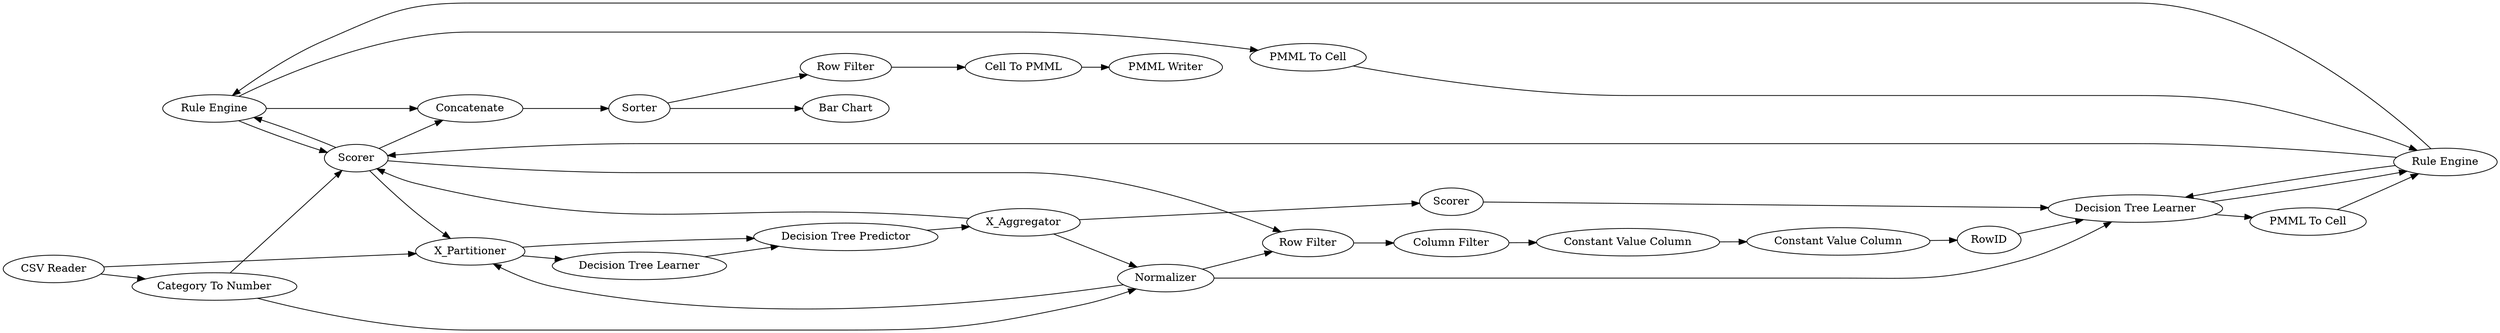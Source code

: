 digraph {
	53 -> 54
	62 -> 52
	40 -> 2
	34 -> 35
	28 -> 34
	7 -> 40
	39 -> 2
	58 -> 40
	293 -> 33
	7 -> 41
	1 -> 58
	52 -> 64
	39 -> 62
	9 -> 294
	41 -> 33
	31 -> 32
	35 -> 39
	39 -> 35
	1 -> 2
	290 -> 292
	33 -> 34
	32 -> 7
	33 -> 28
	34 -> 39
	34 -> 33
	35 -> 22
	40 -> 9
	22 -> 34
	39 -> 9
	54 -> 63
	40 -> 33
	7 -> 39
	58 -> 39
	52 -> 53
	294 -> 290
	35 -> 62
	2 -> 32
	292 -> 293
	2 -> 31
	292 [label="Constant Value Column"]
	7 [label=X_Aggregator]
	9 [label="Row Filter"]
	52 [label=Sorter]
	58 [label="Category To Number"]
	64 [label="Bar Chart"]
	290 [label="Constant Value Column"]
	41 [label=Scorer]
	31 [label="Decision Tree Learner"]
	54 [label="Cell To PMML"]
	1 [label="CSV Reader"]
	294 [label="Column Filter"]
	22 [label="PMML To Cell"]
	53 [label="Row Filter"]
	28 [label="PMML To Cell"]
	293 [label=RowID]
	63 [label="PMML Writer"]
	35 [label="Rule Engine"]
	34 [label="Rule Engine"]
	62 [label=Concatenate]
	40 [label=Normalizer]
	39 [label=Scorer]
	33 [label="Decision Tree Learner"]
	32 [label="Decision Tree Predictor"]
	2 [label=X_Partitioner]
	rankdir=LR
}
